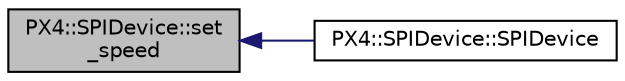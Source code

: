 digraph "PX4::SPIDevice::set_speed"
{
 // INTERACTIVE_SVG=YES
  edge [fontname="Helvetica",fontsize="10",labelfontname="Helvetica",labelfontsize="10"];
  node [fontname="Helvetica",fontsize="10",shape=record];
  rankdir="LR";
  Node1 [label="PX4::SPIDevice::set\l_speed",height=0.2,width=0.4,color="black", fillcolor="grey75", style="filled", fontcolor="black"];
  Node1 -> Node2 [dir="back",color="midnightblue",fontsize="10",style="solid",fontname="Helvetica"];
  Node2 [label="PX4::SPIDevice::SPIDevice",height=0.2,width=0.4,color="black", fillcolor="white", style="filled",URL="$classPX4_1_1SPIDevice.html#a5c8b69cfac2d2a46129307f92d4343bc"];
}
